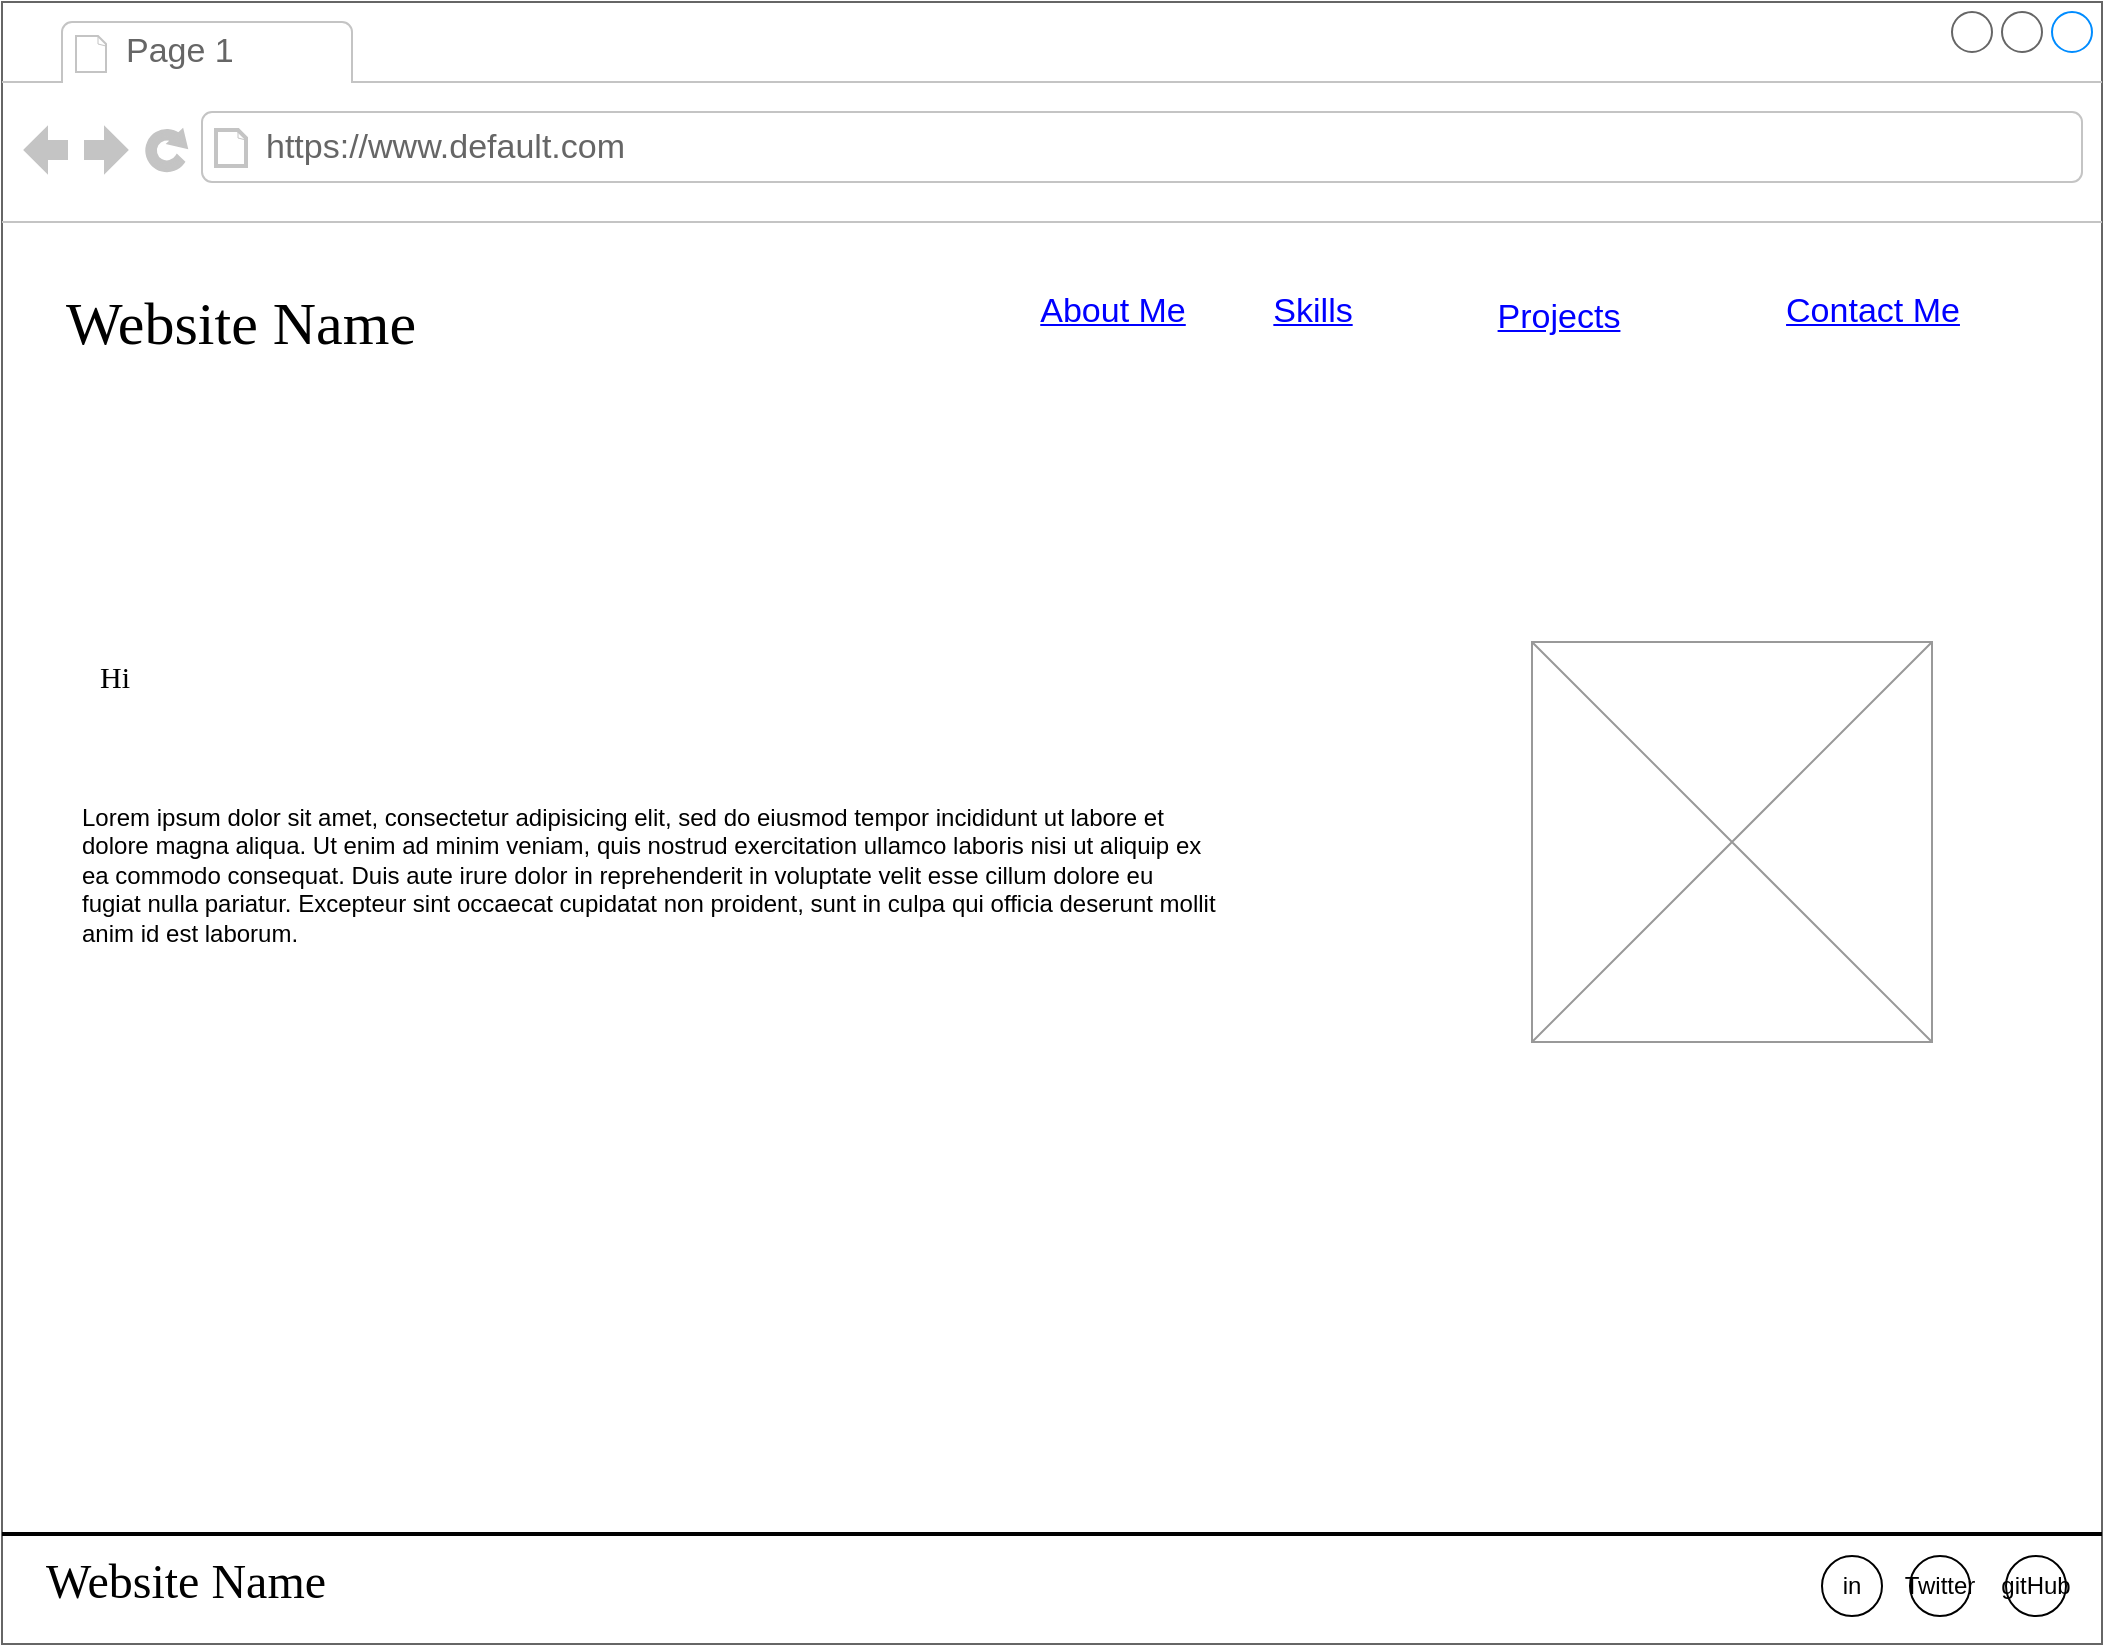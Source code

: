 <mxfile version="15.4.0" type="device" pages="5"><diagram id="bQDSuDryihdmEF7jlBJM" name="Home_Page"><mxGraphModel dx="1092" dy="494" grid="1" gridSize="10" guides="1" tooltips="1" connect="1" arrows="1" fold="1" page="1" pageScale="1" pageWidth="850" pageHeight="1100" math="0" shadow="0"><root><mxCell id="0"/><mxCell id="1" parent="0"/><mxCell id="g2CkwQmJ1NDQBWEeyQTC-1" value="&lt;span style=&quot;color: rgba(0 , 0 , 0 , 0) ; font-family: monospace ; font-size: 0px&quot;&gt;%3CmxGraphModel%3E%3Croot%3E%3CmxCell%20id%3D%220%22%2F%3E%3CmxCell%20id%3D%221%22%20parent%3D%220%22%2F%3E%3CmxCell%20id%3D%222%22%20value%3D%22in%22%20style%3D%22ellipse%3BwhiteSpace%3Dwrap%3Bhtml%3D1%3Baspect%3Dfixed%3B%22%20vertex%3D%221%22%20parent%3D%221%22%3E%3CmxGeometry%20x%3D%2268%22%20y%3D%22689%22%20width%3D%2230%22%20height%3D%2230%22%20as%3D%22geometry%22%2F%3E%3C%2FmxCell%3E%3CmxCell%20id%3D%223%22%20value%3D%22Twitter%22%20style%3D%22ellipse%3BwhiteSpace%3Dwrap%3Bhtml%3D1%3Baspect%3Dfixed%3B%22%20vertex%3D%221%22%20parent%3D%221%22%3E%3CmxGeometry%20x%3D%22112%22%20y%3D%22689%22%20width%3D%2230%22%20height%3D%2230%22%20as%3D%22geometry%22%2F%3E%3C%2FmxCell%3E%3CmxCell%20id%3D%224%22%20value%3D%22gitHub%22%20style%3D%22ellipse%3BwhiteSpace%3Dwrap%3Bhtml%3D1%3Baspect%3Dfixed%3B%22%20vertex%3D%221%22%20parent%3D%221%22%3E%3CmxGeometry%20x%3D%22160%22%20y%3D%22689%22%20width%3D%2230%22%20height%3D%2230%22%20as%3D%22geometry%22%2F%3E%3C%2FmxCell%3E%3C%2Froot%3E%3C%2FmxGraphModel%3E&lt;/span&gt;" style="strokeWidth=1;shadow=0;dashed=0;align=center;html=1;shape=mxgraph.mockup.containers.browserWindow;rSize=0;strokeColor=#666666;mainText=,;recursiveResize=0;rounded=0;labelBackgroundColor=none;fontFamily=Verdana;fontSize=12" vertex="1" parent="1"><mxGeometry x="30" y="129" width="1050" height="821" as="geometry"/></mxCell><mxCell id="g2CkwQmJ1NDQBWEeyQTC-2" value="Page 1" style="strokeWidth=1;shadow=0;dashed=0;align=center;html=1;shape=mxgraph.mockup.containers.anchor;fontSize=17;fontColor=#666666;align=left;" vertex="1" parent="g2CkwQmJ1NDQBWEeyQTC-1"><mxGeometry x="60" y="12" width="110" height="26" as="geometry"/></mxCell><mxCell id="g2CkwQmJ1NDQBWEeyQTC-3" value="https://www.default.com" style="strokeWidth=1;shadow=0;dashed=0;align=center;html=1;shape=mxgraph.mockup.containers.anchor;rSize=0;fontSize=17;fontColor=#666666;align=left;" vertex="1" parent="g2CkwQmJ1NDQBWEeyQTC-1"><mxGeometry x="130" y="60" width="250" height="26" as="geometry"/></mxCell><mxCell id="g2CkwQmJ1NDQBWEeyQTC-4" value="Website Name" style="text;html=1;points=[];align=left;verticalAlign=top;spacingTop=-4;fontSize=30;fontFamily=Verdana" vertex="1" parent="g2CkwQmJ1NDQBWEeyQTC-1"><mxGeometry x="30" y="140" width="340" height="50" as="geometry"/></mxCell><mxCell id="g2CkwQmJ1NDQBWEeyQTC-5" value="Hi" style="text;html=1;points=[];align=left;verticalAlign=top;spacingTop=-4;fontSize=15;fontFamily=Verdana" vertex="1" parent="g2CkwQmJ1NDQBWEeyQTC-1"><mxGeometry x="47" y="326" width="170" height="30" as="geometry"/></mxCell><mxCell id="g2CkwQmJ1NDQBWEeyQTC-6" value="Lorem ipsum dolor sit amet, consectetur adipisicing elit, sed do eiusmod tempor incididunt ut labore et dolore magna aliqua. Ut enim ad minim veniam, quis nostrud exercitation ullamco laboris nisi ut aliquip ex ea commodo consequat. Duis aute irure dolor in reprehenderit in voluptate velit esse cillum dolore eu fugiat nulla pariatur. Excepteur sint occaecat cupidatat non proident, sunt in culpa qui officia deserunt mollit anim id est laborum.&lt;br&gt;" style="text;spacingTop=-5;whiteSpace=wrap;html=1;align=left;fontSize=12;fontFamily=Helvetica;fillColor=none;strokeColor=none;rounded=0;shadow=1;labelBackgroundColor=none;" vertex="1" parent="g2CkwQmJ1NDQBWEeyQTC-1"><mxGeometry x="38" y="399" width="570" height="84" as="geometry"/></mxCell><mxCell id="g2CkwQmJ1NDQBWEeyQTC-7" value="" style="verticalLabelPosition=bottom;shadow=0;dashed=0;align=center;html=1;verticalAlign=top;strokeWidth=1;shape=mxgraph.mockup.graphics.simpleIcon;strokeColor=#999999;fillColor=#ffffff;rounded=0;labelBackgroundColor=none;fontFamily=Verdana;fontSize=12;fontColor=#000000;" vertex="1" parent="g2CkwQmJ1NDQBWEeyQTC-1"><mxGeometry x="765" y="320" width="200" height="200" as="geometry"/></mxCell><mxCell id="g2CkwQmJ1NDQBWEeyQTC-8" value="About Me" style="shape=rectangle;strokeColor=none;fillColor=none;linkText=;fontSize=17;fontColor=#0000ff;fontStyle=4;html=1;align=center;" vertex="1" parent="g2CkwQmJ1NDQBWEeyQTC-1"><mxGeometry x="480" y="140" width="150" height="30" as="geometry"/></mxCell><mxCell id="g2CkwQmJ1NDQBWEeyQTC-9" value="Skills" style="shape=rectangle;strokeColor=none;fillColor=none;linkText=;fontSize=17;fontColor=#0000ff;fontStyle=4;html=1;align=center;" vertex="1" parent="g2CkwQmJ1NDQBWEeyQTC-1"><mxGeometry x="580" y="140" width="150" height="30" as="geometry"/></mxCell><mxCell id="g2CkwQmJ1NDQBWEeyQTC-10" value="Projects" style="shape=rectangle;strokeColor=none;fillColor=none;linkText=;fontSize=17;fontColor=#0000ff;fontStyle=4;html=1;align=center;" vertex="1" parent="g2CkwQmJ1NDQBWEeyQTC-1"><mxGeometry x="703" y="143" width="150" height="30" as="geometry"/></mxCell><mxCell id="g2CkwQmJ1NDQBWEeyQTC-11" value="Contact Me" style="shape=rectangle;strokeColor=none;fillColor=none;linkText=;fontSize=17;fontColor=#0000ff;fontStyle=4;html=1;align=center;" vertex="1" parent="g2CkwQmJ1NDQBWEeyQTC-1"><mxGeometry x="860" y="140" width="150" height="30" as="geometry"/></mxCell><mxCell id="g2CkwQmJ1NDQBWEeyQTC-12" value="" style="line;strokeWidth=2;html=1;" vertex="1" parent="g2CkwQmJ1NDQBWEeyQTC-1"><mxGeometry y="761" width="1050" height="10" as="geometry"/></mxCell><mxCell id="g2CkwQmJ1NDQBWEeyQTC-13" value="&lt;font style=&quot;font-size: 24px&quot;&gt;Website Name&lt;/font&gt;" style="text;html=1;points=[];align=left;verticalAlign=top;spacingTop=-4;fontSize=30;fontFamily=Verdana" vertex="1" parent="g2CkwQmJ1NDQBWEeyQTC-1"><mxGeometry x="20" y="767" width="340" height="50" as="geometry"/></mxCell><mxCell id="g2CkwQmJ1NDQBWEeyQTC-14" value="in" style="ellipse;whiteSpace=wrap;html=1;aspect=fixed;" vertex="1" parent="g2CkwQmJ1NDQBWEeyQTC-1"><mxGeometry x="910" y="777" width="30" height="30" as="geometry"/></mxCell><mxCell id="g2CkwQmJ1NDQBWEeyQTC-15" value="Twitter" style="ellipse;whiteSpace=wrap;html=1;aspect=fixed;" vertex="1" parent="g2CkwQmJ1NDQBWEeyQTC-1"><mxGeometry x="954" y="777" width="30" height="30" as="geometry"/></mxCell><mxCell id="g2CkwQmJ1NDQBWEeyQTC-16" value="gitHub" style="ellipse;whiteSpace=wrap;html=1;aspect=fixed;" vertex="1" parent="g2CkwQmJ1NDQBWEeyQTC-1"><mxGeometry x="1002" y="777" width="30" height="30" as="geometry"/></mxCell></root></mxGraphModel></diagram><diagram id="kFFbcBTLdU5_IGarYxBY" name="ِAbout_me"><mxGraphModel dx="1092" dy="494" grid="1" gridSize="10" guides="1" tooltips="1" connect="1" arrows="1" fold="1" page="1" pageScale="1" pageWidth="850" pageHeight="1100" math="0" shadow="0"><root><mxCell id="JI2N12TtVKpIQZ9yozGh-0"/><mxCell id="JI2N12TtVKpIQZ9yozGh-1" parent="JI2N12TtVKpIQZ9yozGh-0"/><mxCell id="JI2N12TtVKpIQZ9yozGh-2" value="" style="strokeWidth=1;shadow=0;dashed=0;align=center;html=1;shape=mxgraph.mockup.containers.browserWindow;rSize=0;strokeColor=#666666;mainText=,;recursiveResize=0;rounded=0;labelBackgroundColor=none;fontFamily=Verdana;fontSize=12" vertex="1" parent="JI2N12TtVKpIQZ9yozGh-1"><mxGeometry x="30" y="970" width="1050" height="830" as="geometry"/></mxCell><mxCell id="JI2N12TtVKpIQZ9yozGh-3" value="Page 2" style="strokeWidth=1;shadow=0;dashed=0;align=center;html=1;shape=mxgraph.mockup.containers.anchor;fontSize=17;fontColor=#666666;align=left;" vertex="1" parent="JI2N12TtVKpIQZ9yozGh-2"><mxGeometry x="60" y="12" width="110" height="26" as="geometry"/></mxCell><mxCell id="JI2N12TtVKpIQZ9yozGh-4" value="https://www.default.com" style="strokeWidth=1;shadow=0;dashed=0;align=center;html=1;shape=mxgraph.mockup.containers.anchor;rSize=0;fontSize=17;fontColor=#666666;align=left;" vertex="1" parent="JI2N12TtVKpIQZ9yozGh-2"><mxGeometry x="130" y="60" width="250" height="26" as="geometry"/></mxCell><mxCell id="JI2N12TtVKpIQZ9yozGh-5" value="Website Name" style="text;html=1;points=[];align=left;verticalAlign=top;spacingTop=-4;fontSize=30;fontFamily=Verdana" vertex="1" parent="JI2N12TtVKpIQZ9yozGh-2"><mxGeometry x="30" y="140" width="340" height="50" as="geometry"/></mxCell><mxCell id="JI2N12TtVKpIQZ9yozGh-6" value="About me!" style="text;html=1;points=[];align=left;verticalAlign=top;spacingTop=-4;fontSize=15;fontFamily=Verdana" vertex="1" parent="JI2N12TtVKpIQZ9yozGh-2"><mxGeometry x="410" y="370" width="170" height="30" as="geometry"/></mxCell><mxCell id="JI2N12TtVKpIQZ9yozGh-7" value="Lorem ipsum dolor sit amet, consectetur adipisicing elit, sed do eiusmod tempor incididunt ut labore et dolore magna aliqua. Ut enim ad minim veniam, quis nostrud exercitation ullamco laboris nisi ut aliquip ex ea commodo consequat. Duis aute irure dolor in reprehenderit in voluptate velit esse cillum dolore eu fugiat nulla pariatur. Excepteur sint occaecat cupidatat non proident, sunt in culpa qui officia deserunt mollit anim id est laborum.&#10;Sed ut perspiciatis unde omnis iste natus error sit voluptatem accusantium doloremque laudantium, totam rem aperiam, eaque ipsa quae ab illo inventore veritatis et quasi architecto beatae vitae dicta sunt explicabo. Nemo enim ipsam voluptatem quia voluptas sit aspernatur aut odit aut fugit, sed quia consequuntur magni dolores eos qui ratione voluptatem sequi nesciunt. Neque porro quisquam est, qui dolorem ipsum quia dolor sit amet, consectetur, adipisci velit, sed quia non numquam eius modi tempora incidunt ut labore et dolore magnam aliquam quaerat voluptatem. Ut enim ad minima veniam, quis nostrum exercitationem ullam corporis suscipit laboriosam, nisi ut aliquid ex ea commodi consequatur? Quis autem vel eum iure reprehenderit qui in ea voluptate velit esse quam nihil molestiae consequatur, vel illum qui dolorem eum fugiat quo voluptas nulla pariatur?" style="text;spacingTop=-5;whiteSpace=wrap;html=1;align=left;fontSize=12;fontFamily=Helvetica;fillColor=none;strokeColor=none;rounded=0;shadow=1;labelBackgroundColor=none;" vertex="1" parent="JI2N12TtVKpIQZ9yozGh-2"><mxGeometry x="160" y="550" width="570" height="240" as="geometry"/></mxCell><mxCell id="JI2N12TtVKpIQZ9yozGh-8" value="" style="verticalLabelPosition=bottom;shadow=0;dashed=0;align=center;html=1;verticalAlign=top;strokeWidth=1;shape=mxgraph.mockup.graphics.simpleIcon;strokeColor=#999999;fillColor=#ffffff;rounded=0;labelBackgroundColor=none;fontFamily=Verdana;fontSize=12;fontColor=#000000;" vertex="1" parent="JI2N12TtVKpIQZ9yozGh-2"><mxGeometry x="160" y="310" width="200" height="200" as="geometry"/></mxCell><mxCell id="JI2N12TtVKpIQZ9yozGh-9" value="" style="line;strokeWidth=2;html=1;" vertex="1" parent="JI2N12TtVKpIQZ9yozGh-2"><mxGeometry y="770" width="1050" height="10" as="geometry"/></mxCell><mxCell id="JI2N12TtVKpIQZ9yozGh-10" value="&lt;font style=&quot;font-size: 24px&quot;&gt;Website Name&lt;/font&gt;" style="text;html=1;points=[];align=left;verticalAlign=top;spacingTop=-4;fontSize=30;fontFamily=Verdana" vertex="1" parent="JI2N12TtVKpIQZ9yozGh-2"><mxGeometry x="29" y="775" width="340" height="50" as="geometry"/></mxCell><mxCell id="JI2N12TtVKpIQZ9yozGh-11" value="in" style="ellipse;whiteSpace=wrap;html=1;aspect=fixed;" vertex="1" parent="JI2N12TtVKpIQZ9yozGh-2"><mxGeometry x="890" y="787" width="30" height="30" as="geometry"/></mxCell><mxCell id="JI2N12TtVKpIQZ9yozGh-12" value="Twitter" style="ellipse;whiteSpace=wrap;html=1;aspect=fixed;" vertex="1" parent="JI2N12TtVKpIQZ9yozGh-2"><mxGeometry x="934" y="787" width="30" height="30" as="geometry"/></mxCell><mxCell id="JI2N12TtVKpIQZ9yozGh-13" value="gitHub" style="ellipse;whiteSpace=wrap;html=1;aspect=fixed;" vertex="1" parent="JI2N12TtVKpIQZ9yozGh-2"><mxGeometry x="982" y="787" width="30" height="30" as="geometry"/></mxCell><mxCell id="JI2N12TtVKpIQZ9yozGh-14" value="Home" style="shape=rectangle;strokeColor=none;fillColor=none;linkText=;fontSize=17;fontColor=#0000ff;fontStyle=4;html=1;align=center;" vertex="1" parent="JI2N12TtVKpIQZ9yozGh-2"><mxGeometry x="500" y="157" width="150" height="30" as="geometry"/></mxCell><mxCell id="JI2N12TtVKpIQZ9yozGh-15" value="Skills" style="shape=rectangle;strokeColor=none;fillColor=none;linkText=;fontSize=17;fontColor=#0000ff;fontStyle=4;html=1;align=center;" vertex="1" parent="JI2N12TtVKpIQZ9yozGh-2"><mxGeometry x="600" y="157" width="150" height="30" as="geometry"/></mxCell><mxCell id="JI2N12TtVKpIQZ9yozGh-16" value="Projects" style="shape=rectangle;strokeColor=none;fillColor=none;linkText=;fontSize=17;fontColor=#0000ff;fontStyle=4;html=1;align=center;" vertex="1" parent="JI2N12TtVKpIQZ9yozGh-2"><mxGeometry x="723" y="160" width="150" height="30" as="geometry"/></mxCell><mxCell id="JI2N12TtVKpIQZ9yozGh-17" value="Contact Me" style="shape=rectangle;strokeColor=none;fillColor=none;linkText=;fontSize=17;fontColor=#0000ff;fontStyle=4;html=1;align=center;" vertex="1" parent="JI2N12TtVKpIQZ9yozGh-2"><mxGeometry x="880" y="157" width="150" height="30" as="geometry"/></mxCell></root></mxGraphModel></diagram><diagram id="uF7p6S3sICIV2XPWjWTJ" name="Skills"><mxGraphModel dx="1092" dy="-606" grid="1" gridSize="10" guides="1" tooltips="1" connect="1" arrows="1" fold="1" page="1" pageScale="1" pageWidth="850" pageHeight="1100" math="0" shadow="0"><root><mxCell id="liZ-VeoqkLJgM31JmYte-0"/><mxCell id="liZ-VeoqkLJgM31JmYte-1" parent="liZ-VeoqkLJgM31JmYte-0"/><mxCell id="liZ-VeoqkLJgM31JmYte-2" value="" style="strokeWidth=1;shadow=0;dashed=0;align=center;html=1;shape=mxgraph.mockup.containers.browserWindow;rSize=0;strokeColor=#666666;mainText=,;recursiveResize=0;rounded=0;labelBackgroundColor=none;fontFamily=Verdana;fontSize=12" vertex="1" parent="liZ-VeoqkLJgM31JmYte-1"><mxGeometry x="25" y="1818" width="1050" height="820" as="geometry"/></mxCell><mxCell id="liZ-VeoqkLJgM31JmYte-3" value="Page 1" style="strokeWidth=1;shadow=0;dashed=0;align=center;html=1;shape=mxgraph.mockup.containers.anchor;fontSize=17;fontColor=#666666;align=left;" vertex="1" parent="liZ-VeoqkLJgM31JmYte-2"><mxGeometry x="60" y="12" width="110" height="26" as="geometry"/></mxCell><mxCell id="liZ-VeoqkLJgM31JmYte-4" value="https://www.default.com" style="strokeWidth=1;shadow=0;dashed=0;align=center;html=1;shape=mxgraph.mockup.containers.anchor;rSize=0;fontSize=17;fontColor=#666666;align=left;" vertex="1" parent="liZ-VeoqkLJgM31JmYte-2"><mxGeometry x="130" y="60" width="250" height="26" as="geometry"/></mxCell><mxCell id="liZ-VeoqkLJgM31JmYte-5" value="Website Name" style="text;html=1;points=[];align=left;verticalAlign=top;spacingTop=-4;fontSize=30;fontFamily=Verdana" vertex="1" parent="liZ-VeoqkLJgM31JmYte-2"><mxGeometry x="30" y="140" width="340" height="50" as="geometry"/></mxCell><mxCell id="liZ-VeoqkLJgM31JmYte-6" value="Skills" style="text;html=1;points=[];align=left;verticalAlign=top;spacingTop=-4;fontSize=15;fontFamily=Verdana" vertex="1" parent="liZ-VeoqkLJgM31JmYte-2"><mxGeometry x="55" y="275" width="170" height="30" as="geometry"/></mxCell><mxCell id="liZ-VeoqkLJgM31JmYte-7" value="Lorem ipsum dolor sit amet, consectetur adipisicing elit, sed do eiusmod tempor incididunt ut labore et dolore magna aliqua.&amp;nbsp;" style="text;spacingTop=-5;whiteSpace=wrap;html=1;align=left;fontSize=12;fontFamily=Helvetica;fillColor=none;strokeColor=none;rounded=0;shadow=1;labelBackgroundColor=none;" vertex="1" parent="liZ-VeoqkLJgM31JmYte-2"><mxGeometry x="42" y="305" width="570" height="45" as="geometry"/></mxCell><mxCell id="liZ-VeoqkLJgM31JmYte-8" value="" style="verticalLabelPosition=bottom;shadow=0;dashed=0;align=center;html=1;verticalAlign=top;strokeWidth=1;shape=mxgraph.mockup.graphics.simpleIcon;strokeColor=#999999;fillColor=#ffffff;rounded=0;labelBackgroundColor=none;fontFamily=Verdana;fontSize=12;fontColor=#000000;" vertex="1" parent="liZ-VeoqkLJgM31JmYte-2"><mxGeometry x="565" y="380" width="105" height="100" as="geometry"/></mxCell><mxCell id="liZ-VeoqkLJgM31JmYte-9" value="" style="verticalLabelPosition=bottom;shadow=0;dashed=0;align=center;html=1;verticalAlign=top;strokeWidth=1;shape=mxgraph.mockup.graphics.simpleIcon;strokeColor=#999999;fillColor=#ffffff;rounded=0;labelBackgroundColor=none;fontFamily=Verdana;fontSize=12;fontColor=#000000;" vertex="1" parent="liZ-VeoqkLJgM31JmYte-2"><mxGeometry x="380" y="380" width="110" height="100" as="geometry"/></mxCell><mxCell id="liZ-VeoqkLJgM31JmYte-10" value="Skill name" style="text;html=1;points=[];align=left;verticalAlign=top;spacingTop=-4;fontSize=15;fontFamily=Verdana" vertex="1" parent="liZ-VeoqkLJgM31JmYte-2"><mxGeometry x="380" y="500" width="95" height="30" as="geometry"/></mxCell><mxCell id="liZ-VeoqkLJgM31JmYte-11" value="Lorem ipsum dolor sit amet, consectetur adipisicing elit, sed do eiusmod tempor incididunt ut labore et dolore magna aliqua.&amp;nbsp;" style="text;spacingTop=-5;whiteSpace=wrap;html=1;align=left;fontSize=12;fontFamily=Helvetica;fillColor=none;strokeColor=none;rounded=0;shadow=1;labelBackgroundColor=none;" vertex="1" parent="liZ-VeoqkLJgM31JmYte-2"><mxGeometry x="380" y="530" width="120" height="45" as="geometry"/></mxCell><mxCell id="liZ-VeoqkLJgM31JmYte-12" value="Skill name" style="text;html=1;points=[];align=left;verticalAlign=top;spacingTop=-4;fontSize=15;fontFamily=Verdana" vertex="1" parent="liZ-VeoqkLJgM31JmYte-2"><mxGeometry x="565" y="500" width="95" height="30" as="geometry"/></mxCell><mxCell id="liZ-VeoqkLJgM31JmYte-13" value="Lorem ipsum dolor sit amet, consectetur adipisicing elit, sed do eiusmod tempor incididunt ut labore et dolore magna aliqua.&amp;nbsp;" style="text;spacingTop=-5;whiteSpace=wrap;html=1;align=left;fontSize=12;fontFamily=Helvetica;fillColor=none;strokeColor=none;rounded=0;shadow=1;labelBackgroundColor=none;" vertex="1" parent="liZ-VeoqkLJgM31JmYte-2"><mxGeometry x="565" y="540" width="120" height="45" as="geometry"/></mxCell><mxCell id="liZ-VeoqkLJgM31JmYte-14" value="" style="verticalLabelPosition=bottom;shadow=0;dashed=0;align=center;html=1;verticalAlign=top;strokeWidth=1;shape=mxgraph.mockup.graphics.simpleIcon;strokeColor=#999999;fillColor=#ffffff;rounded=0;labelBackgroundColor=none;fontFamily=Verdana;fontSize=12;fontColor=#000000;" vertex="1" parent="liZ-VeoqkLJgM31JmYte-2"><mxGeometry x="755" y="380" width="105" height="100" as="geometry"/></mxCell><mxCell id="liZ-VeoqkLJgM31JmYte-15" value="" style="verticalLabelPosition=bottom;shadow=0;dashed=0;align=center;html=1;verticalAlign=top;strokeWidth=1;shape=mxgraph.mockup.graphics.simpleIcon;strokeColor=#999999;fillColor=#ffffff;rounded=0;labelBackgroundColor=none;fontFamily=Verdana;fontSize=12;fontColor=#000000;" vertex="1" parent="liZ-VeoqkLJgM31JmYte-2"><mxGeometry x="195" y="380" width="110" height="100" as="geometry"/></mxCell><mxCell id="liZ-VeoqkLJgM31JmYte-16" value="Home" style="shape=rectangle;strokeColor=none;fillColor=none;linkText=;fontSize=17;fontColor=#0000ff;fontStyle=4;html=1;align=center;" vertex="1" parent="liZ-VeoqkLJgM31JmYte-2"><mxGeometry x="467" y="137" width="150" height="30" as="geometry"/></mxCell><mxCell id="liZ-VeoqkLJgM31JmYte-17" value="About Me" style="shape=rectangle;strokeColor=none;fillColor=none;linkText=;fontSize=17;fontColor=#0000ff;fontStyle=4;html=1;align=center;" vertex="1" parent="liZ-VeoqkLJgM31JmYte-2"><mxGeometry x="591" y="139" width="150" height="30" as="geometry"/></mxCell><mxCell id="liZ-VeoqkLJgM31JmYte-18" value="Contact Me" style="shape=rectangle;strokeColor=none;fillColor=none;linkText=;fontSize=17;fontColor=#0000ff;fontStyle=4;html=1;align=center;" vertex="1" parent="liZ-VeoqkLJgM31JmYte-2"><mxGeometry x="866" y="142" width="150" height="30" as="geometry"/></mxCell><mxCell id="liZ-VeoqkLJgM31JmYte-19" value="Projects" style="shape=rectangle;strokeColor=none;fillColor=none;linkText=;fontSize=17;fontColor=#0000ff;fontStyle=4;html=1;align=center;" vertex="1" parent="liZ-VeoqkLJgM31JmYte-2"><mxGeometry x="723.5" y="142" width="150" height="30" as="geometry"/></mxCell><mxCell id="liZ-VeoqkLJgM31JmYte-20" value="" style="line;strokeWidth=2;html=1;" vertex="1" parent="liZ-VeoqkLJgM31JmYte-2"><mxGeometry y="759" width="1050" height="10" as="geometry"/></mxCell><mxCell id="liZ-VeoqkLJgM31JmYte-21" value="Website Name" style="text;html=1;points=[];align=left;verticalAlign=top;spacingTop=-4;fontSize=30;fontFamily=Verdana" vertex="1" parent="liZ-VeoqkLJgM31JmYte-2"><mxGeometry x="25" y="770" width="340" height="50" as="geometry"/></mxCell><mxCell id="liZ-VeoqkLJgM31JmYte-22" value="in" style="ellipse;whiteSpace=wrap;html=1;aspect=fixed;" vertex="1" parent="liZ-VeoqkLJgM31JmYte-2"><mxGeometry x="894" y="780" width="30" height="30" as="geometry"/></mxCell><mxCell id="liZ-VeoqkLJgM31JmYte-23" value="Twitter" style="ellipse;whiteSpace=wrap;html=1;aspect=fixed;" vertex="1" parent="liZ-VeoqkLJgM31JmYte-2"><mxGeometry x="938" y="780" width="30" height="30" as="geometry"/></mxCell><mxCell id="liZ-VeoqkLJgM31JmYte-24" value="gitHub" style="ellipse;whiteSpace=wrap;html=1;aspect=fixed;" vertex="1" parent="liZ-VeoqkLJgM31JmYte-2"><mxGeometry x="986" y="780" width="30" height="30" as="geometry"/></mxCell><mxCell id="liZ-VeoqkLJgM31JmYte-27" value="Skill name" style="text;html=1;points=[];align=left;verticalAlign=top;spacingTop=-4;fontSize=15;fontFamily=Verdana" vertex="1" parent="liZ-VeoqkLJgM31JmYte-2"><mxGeometry x="195" y="502" width="95" height="30" as="geometry"/></mxCell><mxCell id="liZ-VeoqkLJgM31JmYte-28" value="Lorem ipsum dolor sit amet, consectetur adipisicing elit, sed do eiusmod tempor incididunt ut labore et dolore magna aliqua.&amp;nbsp;" style="text;spacingTop=-5;whiteSpace=wrap;html=1;align=left;fontSize=12;fontFamily=Helvetica;fillColor=none;strokeColor=none;rounded=0;shadow=1;labelBackgroundColor=none;" vertex="1" parent="liZ-VeoqkLJgM31JmYte-2"><mxGeometry x="195" y="532" width="120" height="45" as="geometry"/></mxCell><mxCell id="liZ-VeoqkLJgM31JmYte-29" value="Skill name" style="text;html=1;points=[];align=left;verticalAlign=top;spacingTop=-4;fontSize=15;fontFamily=Verdana" vertex="1" parent="liZ-VeoqkLJgM31JmYte-2"><mxGeometry x="755" y="500" width="95" height="30" as="geometry"/></mxCell><mxCell id="liZ-VeoqkLJgM31JmYte-30" value="Lorem ipsum dolor sit amet, consectetur adipisicing elit, sed do eiusmod tempor incididunt ut labore et dolore magna aliqua.&amp;nbsp;" style="text;spacingTop=-5;whiteSpace=wrap;html=1;align=left;fontSize=12;fontFamily=Helvetica;fillColor=none;strokeColor=none;rounded=0;shadow=1;labelBackgroundColor=none;" vertex="1" parent="liZ-VeoqkLJgM31JmYte-2"><mxGeometry x="755" y="540" width="120" height="45" as="geometry"/></mxCell></root></mxGraphModel></diagram><diagram id="WRW58CT-BycNRMSOuj21" name="Projects"><mxGraphModel dx="1092" dy="-1706" grid="1" gridSize="10" guides="1" tooltips="1" connect="1" arrows="1" fold="1" page="1" pageScale="1" pageWidth="850" pageHeight="1100" math="0" shadow="0"><root><mxCell id="tPBn_j6MPhWFXNGvCVLG-0"/><mxCell id="tPBn_j6MPhWFXNGvCVLG-1" parent="tPBn_j6MPhWFXNGvCVLG-0"/><mxCell id="tPBn_j6MPhWFXNGvCVLG-2" value="" style="strokeWidth=1;shadow=0;dashed=0;align=center;html=1;shape=mxgraph.mockup.containers.browserWindow;rSize=0;strokeColor=#666666;mainText=,;recursiveResize=0;rounded=0;labelBackgroundColor=none;fontFamily=Verdana;fontSize=12" vertex="1" parent="tPBn_j6MPhWFXNGvCVLG-1"><mxGeometry x="25" y="2700" width="1050" height="820" as="geometry"/></mxCell><mxCell id="tPBn_j6MPhWFXNGvCVLG-3" value="Page 1" style="strokeWidth=1;shadow=0;dashed=0;align=center;html=1;shape=mxgraph.mockup.containers.anchor;fontSize=17;fontColor=#666666;align=left;" vertex="1" parent="tPBn_j6MPhWFXNGvCVLG-2"><mxGeometry x="60" y="12" width="110" height="26" as="geometry"/></mxCell><mxCell id="tPBn_j6MPhWFXNGvCVLG-4" value="https://www.default.com" style="strokeWidth=1;shadow=0;dashed=0;align=center;html=1;shape=mxgraph.mockup.containers.anchor;rSize=0;fontSize=17;fontColor=#666666;align=left;" vertex="1" parent="tPBn_j6MPhWFXNGvCVLG-2"><mxGeometry x="130" y="60" width="250" height="26" as="geometry"/></mxCell><mxCell id="tPBn_j6MPhWFXNGvCVLG-5" value="Website Name" style="text;html=1;points=[];align=left;verticalAlign=top;spacingTop=-4;fontSize=30;fontFamily=Verdana" vertex="1" parent="tPBn_j6MPhWFXNGvCVLG-2"><mxGeometry x="30" y="140" width="340" height="50" as="geometry"/></mxCell><mxCell id="tPBn_j6MPhWFXNGvCVLG-6" value="Projects" style="text;html=1;points=[];align=left;verticalAlign=top;spacingTop=-4;fontSize=15;fontFamily=Verdana" vertex="1" parent="tPBn_j6MPhWFXNGvCVLG-2"><mxGeometry x="43" y="275" width="170" height="30" as="geometry"/></mxCell><mxCell id="tPBn_j6MPhWFXNGvCVLG-7" value="Lorem ipsum dolor sit amet, consectetur adipisicing elit, sed do eiusmod tempor incididunt ut labore et dolore magna aliqua.&amp;nbsp;" style="text;spacingTop=-5;whiteSpace=wrap;html=1;align=left;fontSize=12;fontFamily=Helvetica;fillColor=none;strokeColor=none;rounded=0;shadow=1;labelBackgroundColor=none;" vertex="1" parent="tPBn_j6MPhWFXNGvCVLG-2"><mxGeometry x="42" y="305" width="570" height="45" as="geometry"/></mxCell><mxCell id="tPBn_j6MPhWFXNGvCVLG-8" value="Project Name" style="text;html=1;points=[];align=left;verticalAlign=top;spacingTop=-4;fontSize=15;fontFamily=Verdana" vertex="1" parent="tPBn_j6MPhWFXNGvCVLG-2"><mxGeometry x="269.5" y="370" width="115" height="30" as="geometry"/></mxCell><mxCell id="tPBn_j6MPhWFXNGvCVLG-9" value="Project Description&lt;br&gt;&lt;br&gt;Lorem ipsum dolor sit amet, consectetur adipisicing elit, sed do eiusmod tempor incididunt ut labore et dolore magna aliqua.&lt;br&gt;&lt;br&gt;&amp;nbsp;" style="text;spacingTop=-5;whiteSpace=wrap;html=1;align=left;fontSize=12;fontFamily=Helvetica;fillColor=none;strokeColor=none;rounded=0;shadow=1;labelBackgroundColor=none;" vertex="1" parent="tPBn_j6MPhWFXNGvCVLG-2"><mxGeometry x="269.5" y="410" width="115" height="130" as="geometry"/></mxCell><mxCell id="tPBn_j6MPhWFXNGvCVLG-10" value="" style="verticalLabelPosition=bottom;shadow=0;dashed=0;align=center;html=1;verticalAlign=top;strokeWidth=1;shape=mxgraph.mockup.graphics.simpleIcon;strokeColor=#999999;fillColor=#ffffff;rounded=0;labelBackgroundColor=none;fontFamily=Verdana;fontSize=12;fontColor=#000000;" vertex="1" parent="tPBn_j6MPhWFXNGvCVLG-2"><mxGeometry x="42" y="370" width="197" height="200" as="geometry"/></mxCell><mxCell id="tPBn_j6MPhWFXNGvCVLG-11" value="Home" style="shape=rectangle;strokeColor=none;fillColor=none;linkText=;fontSize=17;fontColor=#0000ff;fontStyle=4;html=1;align=center;" vertex="1" parent="tPBn_j6MPhWFXNGvCVLG-2"><mxGeometry x="467" y="139" width="150" height="30" as="geometry"/></mxCell><mxCell id="tPBn_j6MPhWFXNGvCVLG-12" value="About Me" style="shape=rectangle;strokeColor=none;fillColor=none;linkText=;fontSize=17;fontColor=#0000ff;fontStyle=4;html=1;align=center;" vertex="1" parent="tPBn_j6MPhWFXNGvCVLG-2"><mxGeometry x="591" y="139" width="150" height="30" as="geometry"/></mxCell><mxCell id="tPBn_j6MPhWFXNGvCVLG-13" value="Contact Me" style="shape=rectangle;strokeColor=none;fillColor=none;linkText=;fontSize=17;fontColor=#0000ff;fontStyle=4;html=1;align=center;" vertex="1" parent="tPBn_j6MPhWFXNGvCVLG-2"><mxGeometry x="866" y="142" width="150" height="30" as="geometry"/></mxCell><mxCell id="tPBn_j6MPhWFXNGvCVLG-14" value="Skills" style="shape=rectangle;strokeColor=none;fillColor=none;linkText=;fontSize=17;fontColor=#0000ff;fontStyle=4;html=1;align=center;" vertex="1" parent="tPBn_j6MPhWFXNGvCVLG-2"><mxGeometry x="723.5" y="142" width="150" height="30" as="geometry"/></mxCell><mxCell id="tPBn_j6MPhWFXNGvCVLG-15" value="" style="line;strokeWidth=2;html=1;" vertex="1" parent="tPBn_j6MPhWFXNGvCVLG-2"><mxGeometry y="759" width="1050" height="10" as="geometry"/></mxCell><mxCell id="tPBn_j6MPhWFXNGvCVLG-16" value="Website Name" style="text;html=1;points=[];align=left;verticalAlign=top;spacingTop=-4;fontSize=30;fontFamily=Verdana" vertex="1" parent="tPBn_j6MPhWFXNGvCVLG-2"><mxGeometry x="25" y="770" width="340" height="50" as="geometry"/></mxCell><mxCell id="tPBn_j6MPhWFXNGvCVLG-17" value="in" style="ellipse;whiteSpace=wrap;html=1;aspect=fixed;" vertex="1" parent="tPBn_j6MPhWFXNGvCVLG-2"><mxGeometry x="894" y="780" width="30" height="30" as="geometry"/></mxCell><mxCell id="tPBn_j6MPhWFXNGvCVLG-18" value="Twitter" style="ellipse;whiteSpace=wrap;html=1;aspect=fixed;" vertex="1" parent="tPBn_j6MPhWFXNGvCVLG-2"><mxGeometry x="938" y="780" width="30" height="30" as="geometry"/></mxCell><mxCell id="tPBn_j6MPhWFXNGvCVLG-19" value="gitHub" style="ellipse;whiteSpace=wrap;html=1;aspect=fixed;" vertex="1" parent="tPBn_j6MPhWFXNGvCVLG-2"><mxGeometry x="986" y="780" width="30" height="30" as="geometry"/></mxCell><UserObject label="Link" link="https://www.draw.io" id="tPBn_j6MPhWFXNGvCVLG-20"><mxCell style="text;html=1;strokeColor=none;fillColor=none;whiteSpace=wrap;align=center;verticalAlign=middle;fontColor=#0000EE;fontStyle=4;" vertex="1" parent="tPBn_j6MPhWFXNGvCVLG-2"><mxGeometry x="277.5" y="542" width="60" height="40" as="geometry"/></mxCell></UserObject><mxCell id="tPBn_j6MPhWFXNGvCVLG-21" value="" style="verticalLabelPosition=bottom;shadow=0;dashed=0;align=center;html=1;verticalAlign=top;strokeWidth=1;shape=mxgraph.mockup.graphics.simpleIcon;strokeColor=#999999;fillColor=#ffffff;rounded=0;labelBackgroundColor=none;fontFamily=Verdana;fontSize=12;fontColor=#000000;" vertex="1" parent="tPBn_j6MPhWFXNGvCVLG-2"><mxGeometry x="485" y="378" width="197" height="200" as="geometry"/></mxCell><mxCell id="tPBn_j6MPhWFXNGvCVLG-22" value="Project Name" style="text;html=1;points=[];align=left;verticalAlign=top;spacingTop=-4;fontSize=15;fontFamily=Verdana" vertex="1" parent="tPBn_j6MPhWFXNGvCVLG-2"><mxGeometry x="741" y="378" width="115" height="30" as="geometry"/></mxCell><mxCell id="tPBn_j6MPhWFXNGvCVLG-23" value="Project Description&lt;br&gt;&lt;br&gt;Lorem ipsum dolor sit amet, consectetur adipisicing elit, sed do eiusmod tempor incididunt ut labore et dolore magna aliqua.&lt;br&gt;&lt;br&gt;&amp;nbsp;" style="text;spacingTop=-5;whiteSpace=wrap;html=1;align=left;fontSize=12;fontFamily=Helvetica;fillColor=none;strokeColor=none;rounded=0;shadow=1;labelBackgroundColor=none;" vertex="1" parent="tPBn_j6MPhWFXNGvCVLG-2"><mxGeometry x="741" y="418" width="115" height="130" as="geometry"/></mxCell><UserObject label="Link" link="https://www.draw.io" id="tPBn_j6MPhWFXNGvCVLG-24"><mxCell style="text;html=1;strokeColor=none;fillColor=none;whiteSpace=wrap;align=center;verticalAlign=middle;fontColor=#0000EE;fontStyle=4;" vertex="1" parent="tPBn_j6MPhWFXNGvCVLG-2"><mxGeometry x="749" y="550" width="60" height="40" as="geometry"/></mxCell></UserObject></root></mxGraphModel></diagram><diagram id="uTKu0H6vTL2aD1qRRecb" name="Contact"><mxGraphModel dx="1092" dy="-2806" grid="1" gridSize="10" guides="1" tooltips="1" connect="1" arrows="1" fold="1" page="1" pageScale="1" pageWidth="850" pageHeight="1100" math="0" shadow="0"><root><mxCell id="Akq3zzwO1T04g8bhdczI-0"/><mxCell id="Akq3zzwO1T04g8bhdczI-1" parent="Akq3zzwO1T04g8bhdczI-0"/><mxCell id="Akq3zzwO1T04g8bhdczI-2" value="" style="strokeWidth=1;shadow=0;dashed=0;align=center;html=1;shape=mxgraph.mockup.containers.browserWindow;rSize=0;strokeColor=#666666;mainText=,;recursiveResize=0;rounded=0;labelBackgroundColor=none;fontFamily=Verdana;fontSize=12" vertex="1" parent="Akq3zzwO1T04g8bhdczI-1"><mxGeometry x="25" y="3550" width="1050" height="820" as="geometry"/></mxCell><mxCell id="Akq3zzwO1T04g8bhdczI-3" value="Page 1" style="strokeWidth=1;shadow=0;dashed=0;align=center;html=1;shape=mxgraph.mockup.containers.anchor;fontSize=17;fontColor=#666666;align=left;" vertex="1" parent="Akq3zzwO1T04g8bhdczI-2"><mxGeometry x="60" y="12" width="110" height="26" as="geometry"/></mxCell><mxCell id="Akq3zzwO1T04g8bhdczI-4" value="https://www.default.com" style="strokeWidth=1;shadow=0;dashed=0;align=center;html=1;shape=mxgraph.mockup.containers.anchor;rSize=0;fontSize=17;fontColor=#666666;align=left;" vertex="1" parent="Akq3zzwO1T04g8bhdczI-2"><mxGeometry x="130" y="60" width="250" height="26" as="geometry"/></mxCell><mxCell id="Akq3zzwO1T04g8bhdczI-5" value="Website Name" style="text;html=1;points=[];align=left;verticalAlign=top;spacingTop=-4;fontSize=30;fontFamily=Verdana" vertex="1" parent="Akq3zzwO1T04g8bhdczI-2"><mxGeometry x="30" y="140" width="340" height="50" as="geometry"/></mxCell><mxCell id="Akq3zzwO1T04g8bhdczI-6" value="Contact Me!" style="text;html=1;points=[];align=left;verticalAlign=top;spacingTop=-4;fontSize=15;fontFamily=Verdana" vertex="1" parent="Akq3zzwO1T04g8bhdczI-2"><mxGeometry x="43" y="275" width="170" height="30" as="geometry"/></mxCell><mxCell id="Akq3zzwO1T04g8bhdczI-7" value="Lorem ipsum dolor sit amet, consectetur adipisicing elit, sed do eiusmod tempor incididunt ut labore et dolore magna aliqua.&amp;nbsp;" style="text;spacingTop=-5;whiteSpace=wrap;html=1;align=left;fontSize=12;fontFamily=Helvetica;fillColor=none;strokeColor=none;rounded=0;shadow=1;labelBackgroundColor=none;" vertex="1" parent="Akq3zzwO1T04g8bhdczI-2"><mxGeometry x="42" y="305" width="570" height="45" as="geometry"/></mxCell><mxCell id="Akq3zzwO1T04g8bhdczI-8" value="Home" style="shape=rectangle;strokeColor=none;fillColor=none;linkText=;fontSize=17;fontColor=#0000ff;fontStyle=4;html=1;align=center;" vertex="1" parent="Akq3zzwO1T04g8bhdczI-2"><mxGeometry x="467" y="139" width="150" height="30" as="geometry"/></mxCell><mxCell id="Akq3zzwO1T04g8bhdczI-9" value="About Me" style="shape=rectangle;strokeColor=none;fillColor=none;linkText=;fontSize=17;fontColor=#0000ff;fontStyle=4;html=1;align=center;" vertex="1" parent="Akq3zzwO1T04g8bhdczI-2"><mxGeometry x="591" y="139" width="150" height="30" as="geometry"/></mxCell><mxCell id="Akq3zzwO1T04g8bhdczI-10" value="Projects" style="shape=rectangle;strokeColor=none;fillColor=none;linkText=;fontSize=17;fontColor=#0000ff;fontStyle=4;html=1;align=center;" vertex="1" parent="Akq3zzwO1T04g8bhdczI-2"><mxGeometry x="866" y="142" width="150" height="30" as="geometry"/></mxCell><mxCell id="Akq3zzwO1T04g8bhdczI-11" value="Skills" style="shape=rectangle;strokeColor=none;fillColor=none;linkText=;fontSize=17;fontColor=#0000ff;fontStyle=4;html=1;align=center;" vertex="1" parent="Akq3zzwO1T04g8bhdczI-2"><mxGeometry x="723.5" y="142" width="150" height="30" as="geometry"/></mxCell><mxCell id="Akq3zzwO1T04g8bhdczI-12" value="" style="line;strokeWidth=2;html=1;" vertex="1" parent="Akq3zzwO1T04g8bhdczI-2"><mxGeometry y="759" width="1050" height="10" as="geometry"/></mxCell><mxCell id="Akq3zzwO1T04g8bhdczI-13" value="Website Name" style="text;html=1;points=[];align=left;verticalAlign=top;spacingTop=-4;fontSize=30;fontFamily=Verdana" vertex="1" parent="Akq3zzwO1T04g8bhdczI-2"><mxGeometry x="25" y="770" width="340" height="50" as="geometry"/></mxCell><mxCell id="Akq3zzwO1T04g8bhdczI-14" value="in" style="ellipse;whiteSpace=wrap;html=1;aspect=fixed;" vertex="1" parent="Akq3zzwO1T04g8bhdczI-2"><mxGeometry x="894" y="780" width="30" height="30" as="geometry"/></mxCell><mxCell id="Akq3zzwO1T04g8bhdczI-15" value="Twitter" style="ellipse;whiteSpace=wrap;html=1;aspect=fixed;" vertex="1" parent="Akq3zzwO1T04g8bhdczI-2"><mxGeometry x="938" y="780" width="30" height="30" as="geometry"/></mxCell><mxCell id="Akq3zzwO1T04g8bhdczI-16" value="gitHub" style="ellipse;whiteSpace=wrap;html=1;aspect=fixed;" vertex="1" parent="Akq3zzwO1T04g8bhdczI-2"><mxGeometry x="986" y="780" width="30" height="30" as="geometry"/></mxCell><mxCell id="Akq3zzwO1T04g8bhdczI-17" value="Message" style="fillColor=none;strokeColor=none;align=left;fontSize=16;fontColor=#212529;" vertex="1" parent="Akq3zzwO1T04g8bhdczI-2"><mxGeometry x="43" y="540" width="200" height="40" as="geometry"/></mxCell><mxCell id="Akq3zzwO1T04g8bhdczI-18" value="Please type your message here" style="html=1;shadow=0;dashed=0;shape=mxgraph.bootstrap.rrect;rSize=5;fillColor=none;strokeColor=#999999;align=left;spacing=15;fontSize=16;fontColor=#6C767D;" vertex="1" parent="Akq3zzwO1T04g8bhdczI-2"><mxGeometry x="255" y="540" width="600" height="40" as="geometry"/></mxCell><mxCell id="Akq3zzwO1T04g8bhdczI-19" value="Email" style="fillColor=none;strokeColor=none;align=left;fontSize=16;fontColor=#212529;" vertex="1" parent="Akq3zzwO1T04g8bhdczI-2"><mxGeometry x="42" y="470" width="200" height="40" as="geometry"/></mxCell><mxCell id="Akq3zzwO1T04g8bhdczI-20" value="Please Type your email" style="html=1;shadow=0;dashed=0;shape=mxgraph.bootstrap.rrect;rSize=5;fillColor=none;strokeColor=#999999;align=left;spacing=15;fontSize=16;fontColor=#6C767D;" vertex="1" parent="Akq3zzwO1T04g8bhdczI-2"><mxGeometry x="255" y="470" width="600" height="40" as="geometry"/></mxCell><mxCell id="Akq3zzwO1T04g8bhdczI-21" value="Name" style="fillColor=none;strokeColor=none;align=left;fontSize=16;fontColor=#212529;" vertex="1" parent="Akq3zzwO1T04g8bhdczI-2"><mxGeometry x="42" y="400" width="200" height="40" as="geometry"/></mxCell><mxCell id="Akq3zzwO1T04g8bhdczI-22" value="Please Type your Name" style="html=1;shadow=0;dashed=0;shape=mxgraph.bootstrap.rrect;rSize=5;fillColor=none;strokeColor=#999999;align=left;spacing=15;fontSize=16;fontColor=#6C767D;" vertex="1" parent="Akq3zzwO1T04g8bhdczI-2"><mxGeometry x="255" y="400" width="600" height="40" as="geometry"/></mxCell><mxCell id="Akq3zzwO1T04g8bhdczI-23" value="Submit" style="rounded=1;fillColor=#0057D8;align=center;strokeColor=none;html=1;fontColor=#ffffff;fontSize=12;sketch=0;" vertex="1" parent="Akq3zzwO1T04g8bhdczI-2"><mxGeometry x="467" y="650" width="80" height="33" as="geometry"/></mxCell></root></mxGraphModel></diagram></mxfile>